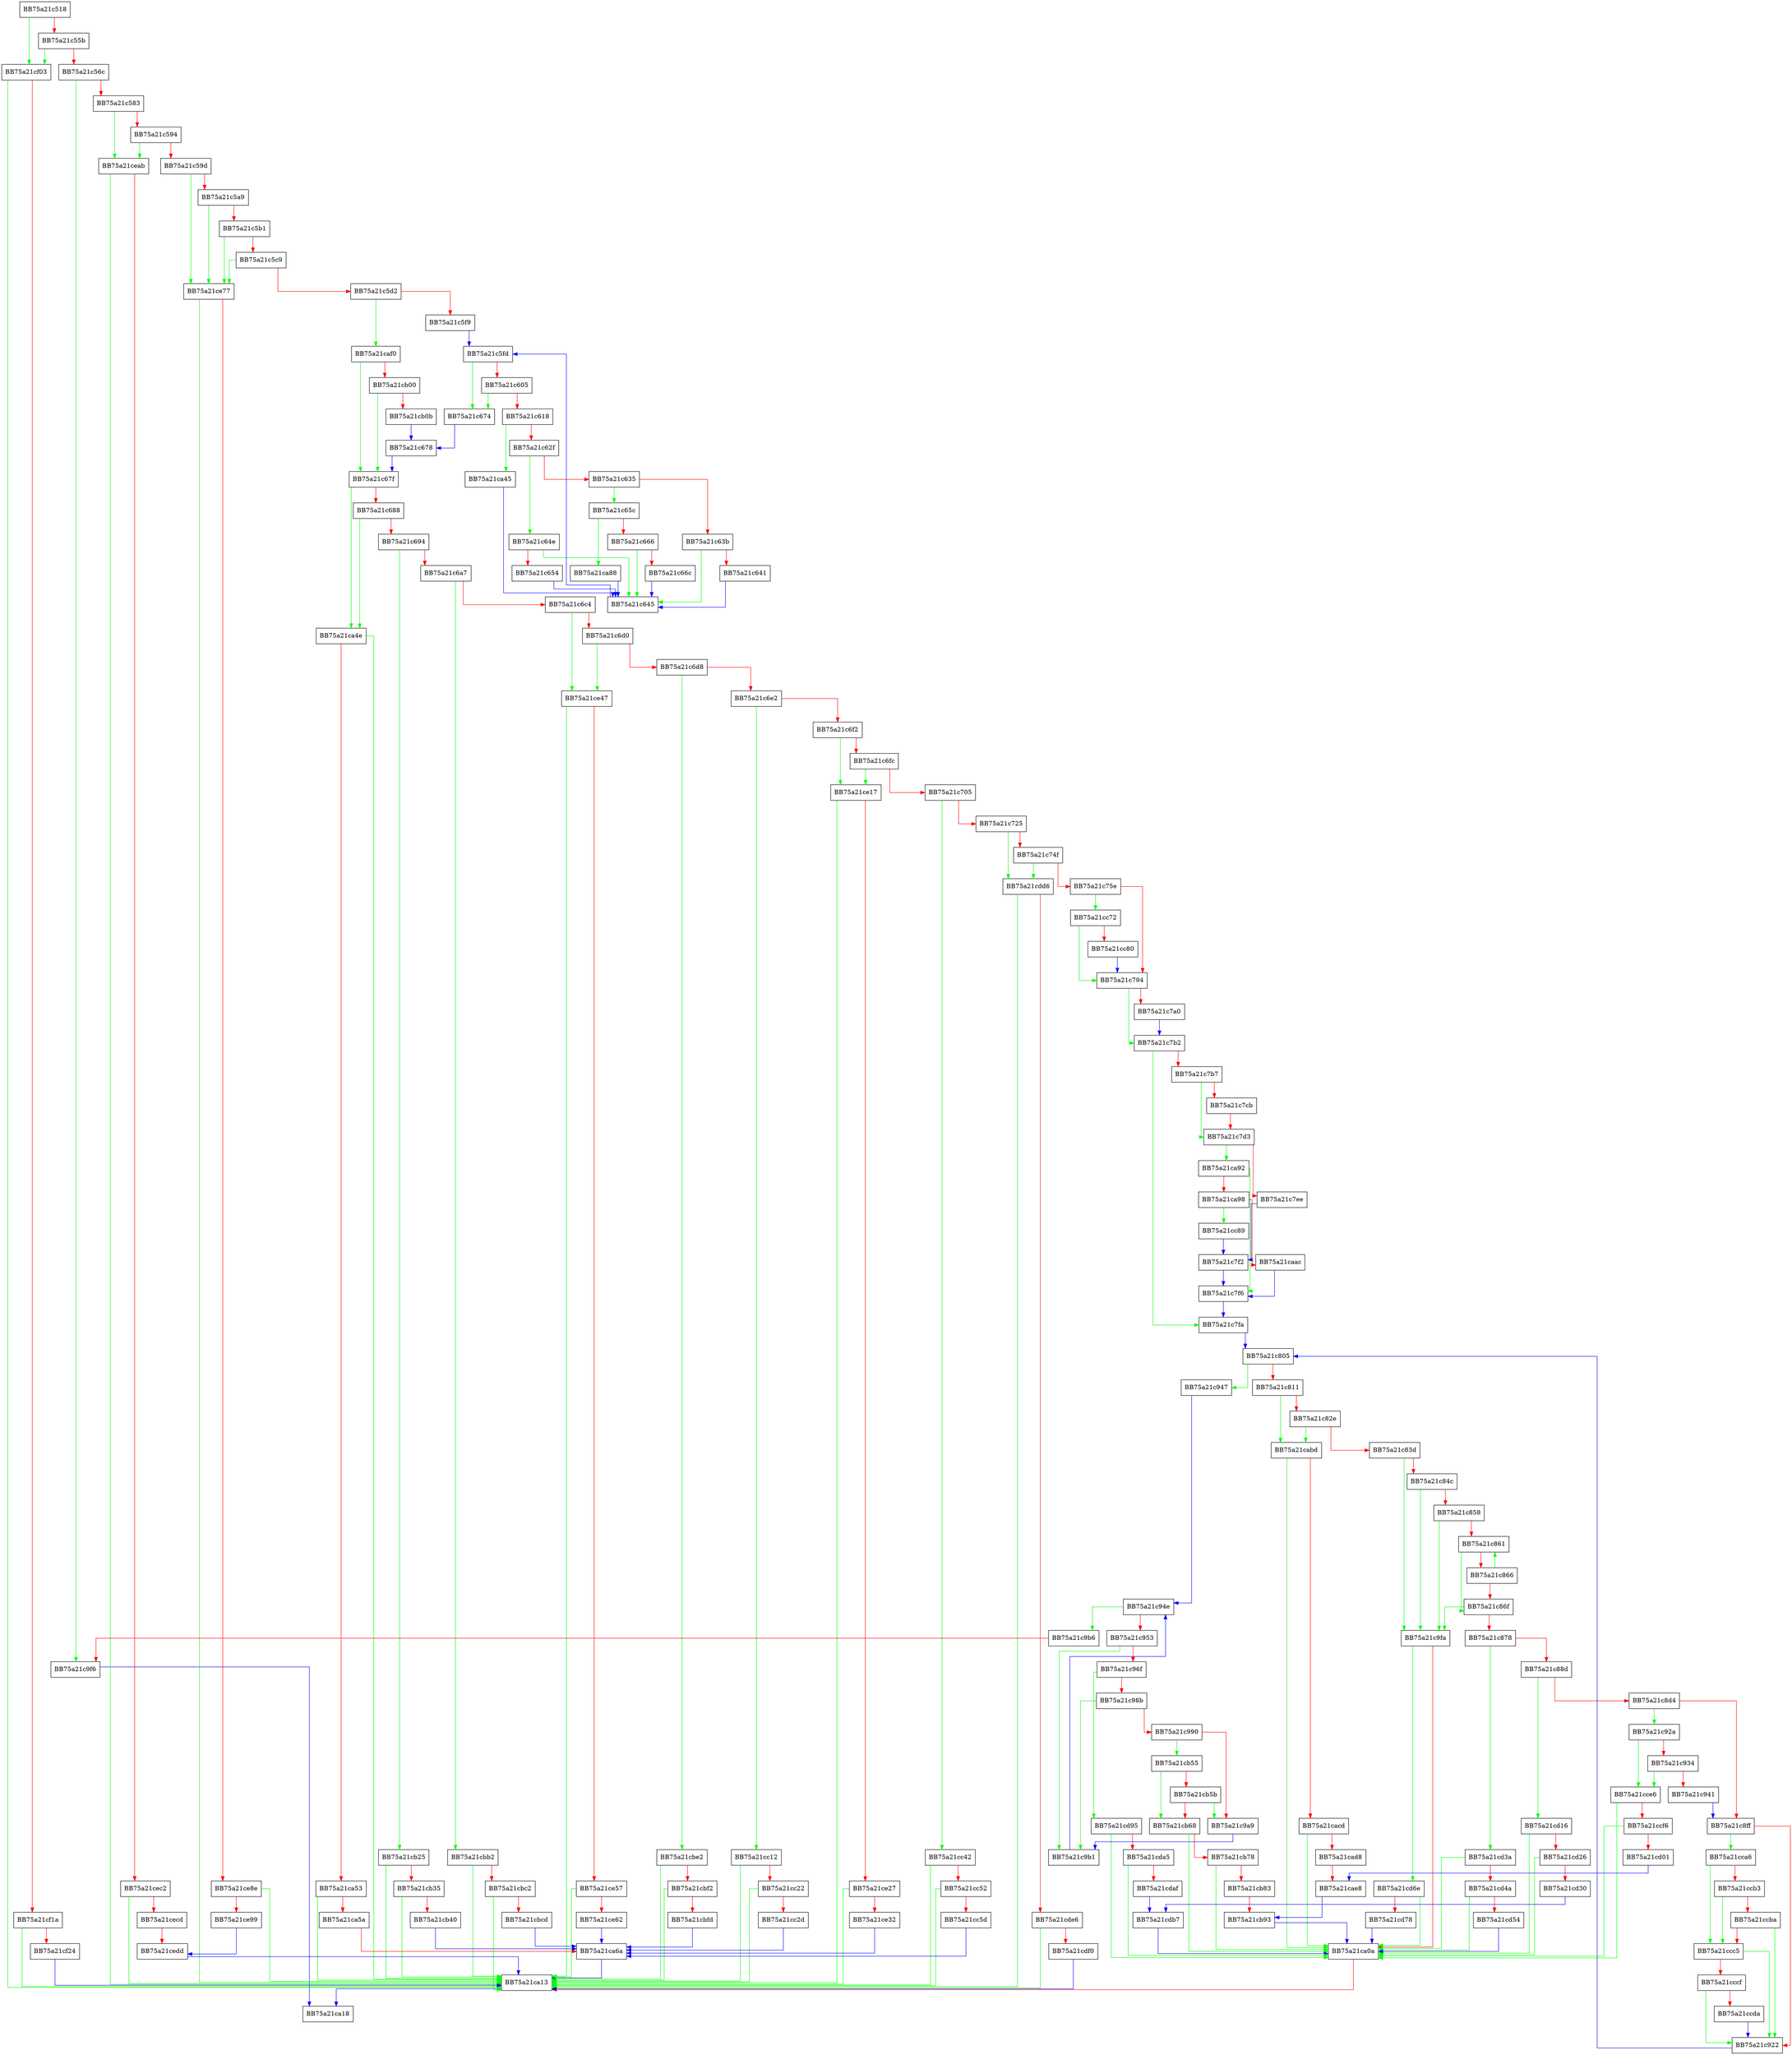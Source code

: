 digraph vdll_get_export_data {
  node [shape="box"];
  graph [splines=ortho];
  BB75a21c518 -> BB75a21cf03 [color="green"];
  BB75a21c518 -> BB75a21c55b [color="red"];
  BB75a21c55b -> BB75a21cf03 [color="green"];
  BB75a21c55b -> BB75a21c56c [color="red"];
  BB75a21c56c -> BB75a21c9f6 [color="green"];
  BB75a21c56c -> BB75a21c583 [color="red"];
  BB75a21c583 -> BB75a21ceab [color="green"];
  BB75a21c583 -> BB75a21c594 [color="red"];
  BB75a21c594 -> BB75a21ceab [color="green"];
  BB75a21c594 -> BB75a21c59d [color="red"];
  BB75a21c59d -> BB75a21ce77 [color="green"];
  BB75a21c59d -> BB75a21c5a9 [color="red"];
  BB75a21c5a9 -> BB75a21ce77 [color="green"];
  BB75a21c5a9 -> BB75a21c5b1 [color="red"];
  BB75a21c5b1 -> BB75a21ce77 [color="green"];
  BB75a21c5b1 -> BB75a21c5c9 [color="red"];
  BB75a21c5c9 -> BB75a21ce77 [color="green"];
  BB75a21c5c9 -> BB75a21c5d2 [color="red"];
  BB75a21c5d2 -> BB75a21caf0 [color="green"];
  BB75a21c5d2 -> BB75a21c5f9 [color="red"];
  BB75a21c5f9 -> BB75a21c5fd [color="blue"];
  BB75a21c5fd -> BB75a21c674 [color="green"];
  BB75a21c5fd -> BB75a21c605 [color="red"];
  BB75a21c605 -> BB75a21c674 [color="green"];
  BB75a21c605 -> BB75a21c618 [color="red"];
  BB75a21c618 -> BB75a21ca45 [color="green"];
  BB75a21c618 -> BB75a21c62f [color="red"];
  BB75a21c62f -> BB75a21c64e [color="green"];
  BB75a21c62f -> BB75a21c635 [color="red"];
  BB75a21c635 -> BB75a21c65c [color="green"];
  BB75a21c635 -> BB75a21c63b [color="red"];
  BB75a21c63b -> BB75a21c645 [color="green"];
  BB75a21c63b -> BB75a21c641 [color="red"];
  BB75a21c641 -> BB75a21c645 [color="blue"];
  BB75a21c645 -> BB75a21c5fd [color="blue"];
  BB75a21c64e -> BB75a21c645 [color="green"];
  BB75a21c64e -> BB75a21c654 [color="red"];
  BB75a21c654 -> BB75a21c645 [color="blue"];
  BB75a21c65c -> BB75a21ca88 [color="green"];
  BB75a21c65c -> BB75a21c666 [color="red"];
  BB75a21c666 -> BB75a21c645 [color="green"];
  BB75a21c666 -> BB75a21c66c [color="red"];
  BB75a21c66c -> BB75a21c645 [color="blue"];
  BB75a21c674 -> BB75a21c678 [color="blue"];
  BB75a21c678 -> BB75a21c67f [color="blue"];
  BB75a21c67f -> BB75a21ca4e [color="green"];
  BB75a21c67f -> BB75a21c688 [color="red"];
  BB75a21c688 -> BB75a21ca4e [color="green"];
  BB75a21c688 -> BB75a21c694 [color="red"];
  BB75a21c694 -> BB75a21cb25 [color="green"];
  BB75a21c694 -> BB75a21c6a7 [color="red"];
  BB75a21c6a7 -> BB75a21cbb2 [color="green"];
  BB75a21c6a7 -> BB75a21c6c4 [color="red"];
  BB75a21c6c4 -> BB75a21ce47 [color="green"];
  BB75a21c6c4 -> BB75a21c6d0 [color="red"];
  BB75a21c6d0 -> BB75a21ce47 [color="green"];
  BB75a21c6d0 -> BB75a21c6d8 [color="red"];
  BB75a21c6d8 -> BB75a21cbe2 [color="green"];
  BB75a21c6d8 -> BB75a21c6e2 [color="red"];
  BB75a21c6e2 -> BB75a21cc12 [color="green"];
  BB75a21c6e2 -> BB75a21c6f2 [color="red"];
  BB75a21c6f2 -> BB75a21ce17 [color="green"];
  BB75a21c6f2 -> BB75a21c6fc [color="red"];
  BB75a21c6fc -> BB75a21ce17 [color="green"];
  BB75a21c6fc -> BB75a21c705 [color="red"];
  BB75a21c705 -> BB75a21cc42 [color="green"];
  BB75a21c705 -> BB75a21c725 [color="red"];
  BB75a21c725 -> BB75a21cdd6 [color="green"];
  BB75a21c725 -> BB75a21c74f [color="red"];
  BB75a21c74f -> BB75a21cdd6 [color="green"];
  BB75a21c74f -> BB75a21c75e [color="red"];
  BB75a21c75e -> BB75a21cc72 [color="green"];
  BB75a21c75e -> BB75a21c794 [color="red"];
  BB75a21c794 -> BB75a21c7b2 [color="green"];
  BB75a21c794 -> BB75a21c7a0 [color="red"];
  BB75a21c7a0 -> BB75a21c7b2 [color="blue"];
  BB75a21c7b2 -> BB75a21c7fa [color="green"];
  BB75a21c7b2 -> BB75a21c7b7 [color="red"];
  BB75a21c7b7 -> BB75a21c7d3 [color="green"];
  BB75a21c7b7 -> BB75a21c7cb [color="red"];
  BB75a21c7cb -> BB75a21c7d3 [color="red"];
  BB75a21c7d3 -> BB75a21ca92 [color="green"];
  BB75a21c7d3 -> BB75a21c7ee [color="red"];
  BB75a21c7ee -> BB75a21c7f2 [color="blue"];
  BB75a21c7f2 -> BB75a21c7f6 [color="blue"];
  BB75a21c7f6 -> BB75a21c7fa [color="blue"];
  BB75a21c7fa -> BB75a21c805 [color="blue"];
  BB75a21c805 -> BB75a21c947 [color="green"];
  BB75a21c805 -> BB75a21c811 [color="red"];
  BB75a21c811 -> BB75a21cabd [color="green"];
  BB75a21c811 -> BB75a21c82e [color="red"];
  BB75a21c82e -> BB75a21cabd [color="green"];
  BB75a21c82e -> BB75a21c83d [color="red"];
  BB75a21c83d -> BB75a21c9fa [color="green"];
  BB75a21c83d -> BB75a21c84c [color="red"];
  BB75a21c84c -> BB75a21c9fa [color="green"];
  BB75a21c84c -> BB75a21c858 [color="red"];
  BB75a21c858 -> BB75a21c9fa [color="green"];
  BB75a21c858 -> BB75a21c861 [color="red"];
  BB75a21c861 -> BB75a21c86f [color="green"];
  BB75a21c861 -> BB75a21c866 [color="red"];
  BB75a21c866 -> BB75a21c861 [color="green"];
  BB75a21c866 -> BB75a21c86f [color="red"];
  BB75a21c86f -> BB75a21c9fa [color="green"];
  BB75a21c86f -> BB75a21c878 [color="red"];
  BB75a21c878 -> BB75a21cd3a [color="green"];
  BB75a21c878 -> BB75a21c88d [color="red"];
  BB75a21c88d -> BB75a21cd16 [color="green"];
  BB75a21c88d -> BB75a21c8d4 [color="red"];
  BB75a21c8d4 -> BB75a21c92a [color="green"];
  BB75a21c8d4 -> BB75a21c8ff [color="red"];
  BB75a21c8ff -> BB75a21cca6 [color="green"];
  BB75a21c8ff -> BB75a21c922 [color="red"];
  BB75a21c922 -> BB75a21c805 [color="blue"];
  BB75a21c92a -> BB75a21cce6 [color="green"];
  BB75a21c92a -> BB75a21c934 [color="red"];
  BB75a21c934 -> BB75a21cce6 [color="green"];
  BB75a21c934 -> BB75a21c941 [color="red"];
  BB75a21c941 -> BB75a21c8ff [color="blue"];
  BB75a21c947 -> BB75a21c94e [color="blue"];
  BB75a21c94e -> BB75a21c9b6 [color="green"];
  BB75a21c94e -> BB75a21c953 [color="red"];
  BB75a21c953 -> BB75a21c9b1 [color="green"];
  BB75a21c953 -> BB75a21c96f [color="red"];
  BB75a21c96f -> BB75a21cd95 [color="green"];
  BB75a21c96f -> BB75a21c98b [color="red"];
  BB75a21c98b -> BB75a21c9b1 [color="green"];
  BB75a21c98b -> BB75a21c990 [color="red"];
  BB75a21c990 -> BB75a21cb55 [color="green"];
  BB75a21c990 -> BB75a21c9a9 [color="red"];
  BB75a21c9a9 -> BB75a21c9b1 [color="blue"];
  BB75a21c9b1 -> BB75a21c94e [color="blue"];
  BB75a21c9b6 -> BB75a21c9f6 [color="red"];
  BB75a21c9f6 -> BB75a21ca18 [color="blue"];
  BB75a21c9fa -> BB75a21cd6e [color="green"];
  BB75a21c9fa -> BB75a21ca0a [color="red"];
  BB75a21ca0a -> BB75a21ca13 [color="red"];
  BB75a21ca13 -> BB75a21ca18 [color="blue"];
  BB75a21ca45 -> BB75a21c645 [color="blue"];
  BB75a21ca4e -> BB75a21ca13 [color="green"];
  BB75a21ca4e -> BB75a21ca53 [color="red"];
  BB75a21ca53 -> BB75a21ca13 [color="green"];
  BB75a21ca53 -> BB75a21ca5a [color="red"];
  BB75a21ca5a -> BB75a21ca6a [color="red"];
  BB75a21ca6a -> BB75a21ca13 [color="blue"];
  BB75a21ca88 -> BB75a21c645 [color="blue"];
  BB75a21ca92 -> BB75a21c7f6 [color="green"];
  BB75a21ca92 -> BB75a21ca98 [color="red"];
  BB75a21ca98 -> BB75a21cc89 [color="green"];
  BB75a21ca98 -> BB75a21caac [color="red"];
  BB75a21caac -> BB75a21c7f6 [color="blue"];
  BB75a21cabd -> BB75a21ca0a [color="green"];
  BB75a21cabd -> BB75a21cacd [color="red"];
  BB75a21cacd -> BB75a21ca0a [color="green"];
  BB75a21cacd -> BB75a21cad8 [color="red"];
  BB75a21cad8 -> BB75a21cae8 [color="red"];
  BB75a21cae8 -> BB75a21cb93 [color="blue"];
  BB75a21caf0 -> BB75a21c67f [color="green"];
  BB75a21caf0 -> BB75a21cb00 [color="red"];
  BB75a21cb00 -> BB75a21c67f [color="green"];
  BB75a21cb00 -> BB75a21cb0b [color="red"];
  BB75a21cb0b -> BB75a21c678 [color="blue"];
  BB75a21cb25 -> BB75a21ca13 [color="green"];
  BB75a21cb25 -> BB75a21cb35 [color="red"];
  BB75a21cb35 -> BB75a21ca13 [color="green"];
  BB75a21cb35 -> BB75a21cb40 [color="red"];
  BB75a21cb40 -> BB75a21ca6a [color="blue"];
  BB75a21cb55 -> BB75a21cb68 [color="green"];
  BB75a21cb55 -> BB75a21cb5b [color="red"];
  BB75a21cb5b -> BB75a21c9a9 [color="green"];
  BB75a21cb5b -> BB75a21cb68 [color="red"];
  BB75a21cb68 -> BB75a21ca0a [color="green"];
  BB75a21cb68 -> BB75a21cb78 [color="red"];
  BB75a21cb78 -> BB75a21ca0a [color="green"];
  BB75a21cb78 -> BB75a21cb83 [color="red"];
  BB75a21cb83 -> BB75a21cb93 [color="red"];
  BB75a21cb93 -> BB75a21ca0a [color="blue"];
  BB75a21cbb2 -> BB75a21ca13 [color="green"];
  BB75a21cbb2 -> BB75a21cbc2 [color="red"];
  BB75a21cbc2 -> BB75a21ca13 [color="green"];
  BB75a21cbc2 -> BB75a21cbcd [color="red"];
  BB75a21cbcd -> BB75a21ca6a [color="blue"];
  BB75a21cbe2 -> BB75a21ca13 [color="green"];
  BB75a21cbe2 -> BB75a21cbf2 [color="red"];
  BB75a21cbf2 -> BB75a21ca13 [color="green"];
  BB75a21cbf2 -> BB75a21cbfd [color="red"];
  BB75a21cbfd -> BB75a21ca6a [color="blue"];
  BB75a21cc12 -> BB75a21ca13 [color="green"];
  BB75a21cc12 -> BB75a21cc22 [color="red"];
  BB75a21cc22 -> BB75a21ca13 [color="green"];
  BB75a21cc22 -> BB75a21cc2d [color="red"];
  BB75a21cc2d -> BB75a21ca6a [color="blue"];
  BB75a21cc42 -> BB75a21ca13 [color="green"];
  BB75a21cc42 -> BB75a21cc52 [color="red"];
  BB75a21cc52 -> BB75a21ca13 [color="green"];
  BB75a21cc52 -> BB75a21cc5d [color="red"];
  BB75a21cc5d -> BB75a21ca6a [color="blue"];
  BB75a21cc72 -> BB75a21c794 [color="green"];
  BB75a21cc72 -> BB75a21cc80 [color="red"];
  BB75a21cc80 -> BB75a21c794 [color="blue"];
  BB75a21cc89 -> BB75a21c7f2 [color="blue"];
  BB75a21cca6 -> BB75a21ccc5 [color="green"];
  BB75a21cca6 -> BB75a21ccb3 [color="red"];
  BB75a21ccb3 -> BB75a21ccc5 [color="green"];
  BB75a21ccb3 -> BB75a21ccba [color="red"];
  BB75a21ccba -> BB75a21c922 [color="green"];
  BB75a21ccba -> BB75a21ccc5 [color="red"];
  BB75a21ccc5 -> BB75a21c922 [color="green"];
  BB75a21ccc5 -> BB75a21cccf [color="red"];
  BB75a21cccf -> BB75a21c922 [color="green"];
  BB75a21cccf -> BB75a21ccda [color="red"];
  BB75a21ccda -> BB75a21c922 [color="blue"];
  BB75a21cce6 -> BB75a21ca0a [color="green"];
  BB75a21cce6 -> BB75a21ccf6 [color="red"];
  BB75a21ccf6 -> BB75a21ca0a [color="green"];
  BB75a21ccf6 -> BB75a21cd01 [color="red"];
  BB75a21cd01 -> BB75a21cae8 [color="blue"];
  BB75a21cd16 -> BB75a21ca0a [color="green"];
  BB75a21cd16 -> BB75a21cd26 [color="red"];
  BB75a21cd26 -> BB75a21ca0a [color="green"];
  BB75a21cd26 -> BB75a21cd30 [color="red"];
  BB75a21cd30 -> BB75a21cdb7 [color="blue"];
  BB75a21cd3a -> BB75a21ca0a [color="green"];
  BB75a21cd3a -> BB75a21cd4a [color="red"];
  BB75a21cd4a -> BB75a21ca0a [color="green"];
  BB75a21cd4a -> BB75a21cd54 [color="red"];
  BB75a21cd54 -> BB75a21ca0a [color="blue"];
  BB75a21cd6e -> BB75a21ca0a [color="green"];
  BB75a21cd6e -> BB75a21cd78 [color="red"];
  BB75a21cd78 -> BB75a21ca0a [color="blue"];
  BB75a21cd95 -> BB75a21ca0a [color="green"];
  BB75a21cd95 -> BB75a21cda5 [color="red"];
  BB75a21cda5 -> BB75a21ca0a [color="green"];
  BB75a21cda5 -> BB75a21cdaf [color="red"];
  BB75a21cdaf -> BB75a21cdb7 [color="blue"];
  BB75a21cdb7 -> BB75a21ca0a [color="blue"];
  BB75a21cdd6 -> BB75a21ca13 [color="green"];
  BB75a21cdd6 -> BB75a21cde6 [color="red"];
  BB75a21cde6 -> BB75a21ca13 [color="green"];
  BB75a21cde6 -> BB75a21cdf0 [color="red"];
  BB75a21cdf0 -> BB75a21ca13 [color="blue"];
  BB75a21ce17 -> BB75a21ca13 [color="green"];
  BB75a21ce17 -> BB75a21ce27 [color="red"];
  BB75a21ce27 -> BB75a21ca13 [color="green"];
  BB75a21ce27 -> BB75a21ce32 [color="red"];
  BB75a21ce32 -> BB75a21ca6a [color="blue"];
  BB75a21ce47 -> BB75a21ca13 [color="green"];
  BB75a21ce47 -> BB75a21ce57 [color="red"];
  BB75a21ce57 -> BB75a21ca13 [color="green"];
  BB75a21ce57 -> BB75a21ce62 [color="red"];
  BB75a21ce62 -> BB75a21ca6a [color="blue"];
  BB75a21ce77 -> BB75a21ca13 [color="green"];
  BB75a21ce77 -> BB75a21ce8e [color="red"];
  BB75a21ce8e -> BB75a21ca13 [color="green"];
  BB75a21ce8e -> BB75a21ce99 [color="red"];
  BB75a21ce99 -> BB75a21cedd [color="blue"];
  BB75a21ceab -> BB75a21ca13 [color="green"];
  BB75a21ceab -> BB75a21cec2 [color="red"];
  BB75a21cec2 -> BB75a21ca13 [color="green"];
  BB75a21cec2 -> BB75a21cecd [color="red"];
  BB75a21cecd -> BB75a21cedd [color="red"];
  BB75a21cedd -> BB75a21ca13 [color="blue"];
  BB75a21cf03 -> BB75a21ca13 [color="green"];
  BB75a21cf03 -> BB75a21cf1a [color="red"];
  BB75a21cf1a -> BB75a21ca13 [color="green"];
  BB75a21cf1a -> BB75a21cf24 [color="red"];
  BB75a21cf24 -> BB75a21ca13 [color="blue"];
}